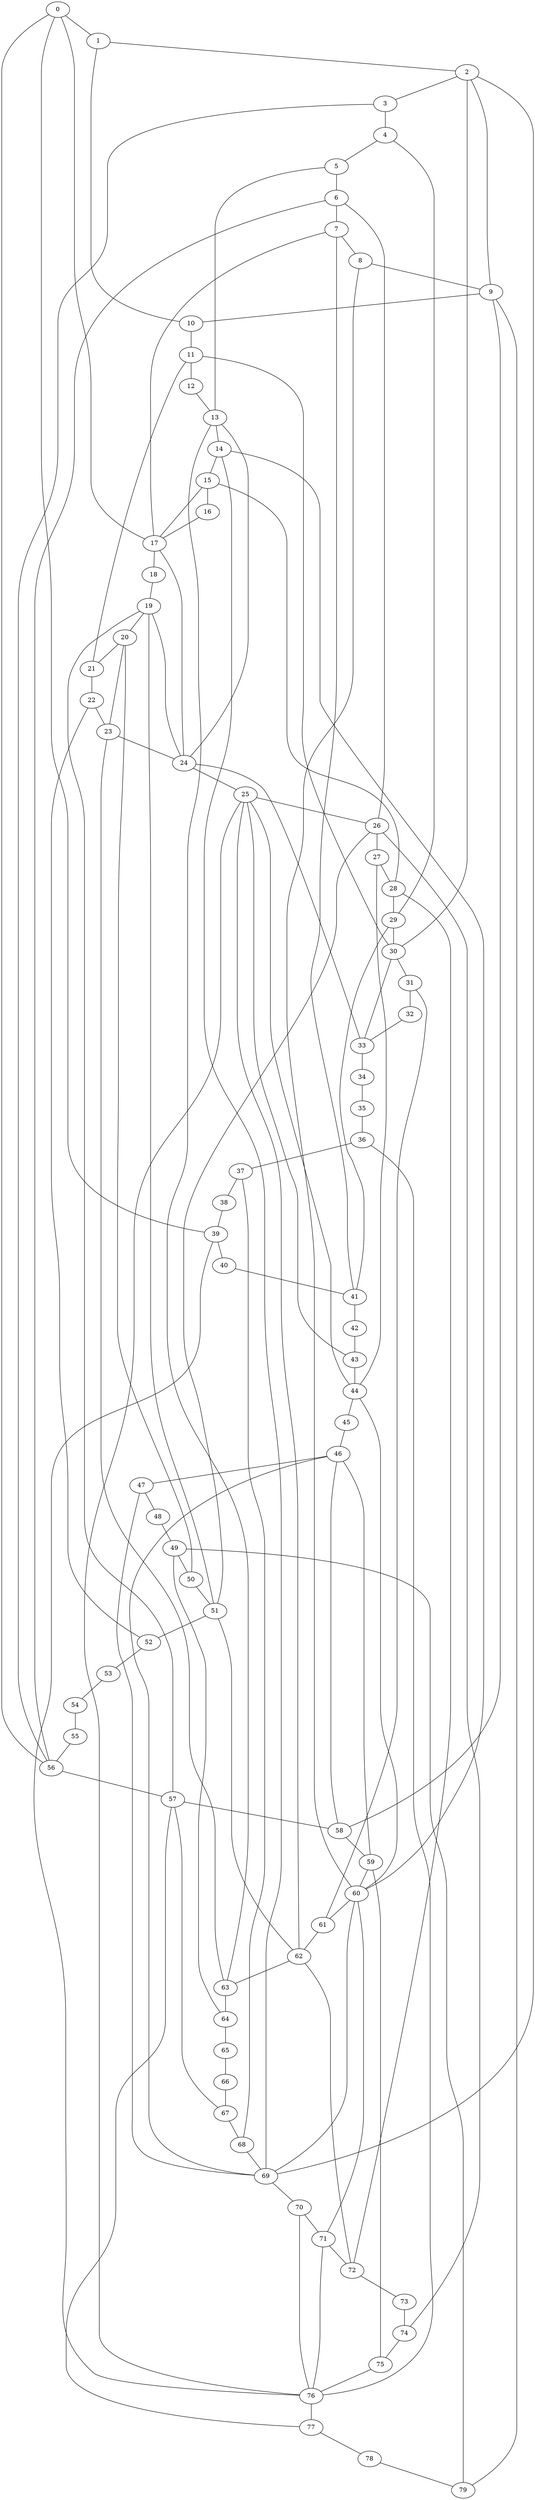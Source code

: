 
graph graphname {
    0 -- 1
0 -- 56
0 -- 39
0 -- 17
1 -- 2
1 -- 10
2 -- 3
2 -- 9
2 -- 30
2 -- 69
3 -- 4
3 -- 56
4 -- 5
4 -- 29
5 -- 6
5 -- 13
6 -- 7
6 -- 56
6 -- 26
7 -- 8
7 -- 41
7 -- 17
8 -- 9
8 -- 60
9 -- 10
9 -- 58
9 -- 79
10 -- 11
11 -- 12
11 -- 30
11 -- 21
12 -- 13
13 -- 14
13 -- 63
13 -- 24
14 -- 15
14 -- 60
14 -- 69
15 -- 16
15 -- 28
15 -- 17
16 -- 17
17 -- 18
17 -- 24
18 -- 19
19 -- 20
19 -- 51
19 -- 24
19 -- 57
20 -- 21
20 -- 50
20 -- 23
21 -- 22
22 -- 23
22 -- 52
23 -- 24
23 -- 63
24 -- 25
24 -- 33
25 -- 26
25 -- 62
25 -- 43
25 -- 76
25 -- 44
26 -- 27
26 -- 74
26 -- 51
27 -- 28
27 -- 44
28 -- 29
28 -- 72
29 -- 30
29 -- 41
30 -- 31
30 -- 33
31 -- 32
31 -- 61
32 -- 33
33 -- 34
34 -- 35
35 -- 36
36 -- 37
36 -- 76
37 -- 38
37 -- 68
38 -- 39
39 -- 40
39 -- 76
40 -- 41
41 -- 42
42 -- 43
43 -- 44
44 -- 45
44 -- 60
45 -- 46
46 -- 47
46 -- 69
46 -- 58
46 -- 59
47 -- 48
47 -- 69
48 -- 49
49 -- 50
49 -- 64
49 -- 79
50 -- 51
51 -- 52
51 -- 62
52 -- 53
53 -- 54
54 -- 55
55 -- 56
56 -- 57
57 -- 58
57 -- 77
57 -- 67
58 -- 59
59 -- 60
59 -- 75
60 -- 61
60 -- 69
60 -- 71
61 -- 62
62 -- 63
62 -- 72
63 -- 64
64 -- 65
65 -- 66
66 -- 67
67 -- 68
68 -- 69
69 -- 70
70 -- 71
70 -- 76
71 -- 72
71 -- 76
72 -- 73
73 -- 74
74 -- 75
75 -- 76
76 -- 77
77 -- 78
78 -- 79

}

